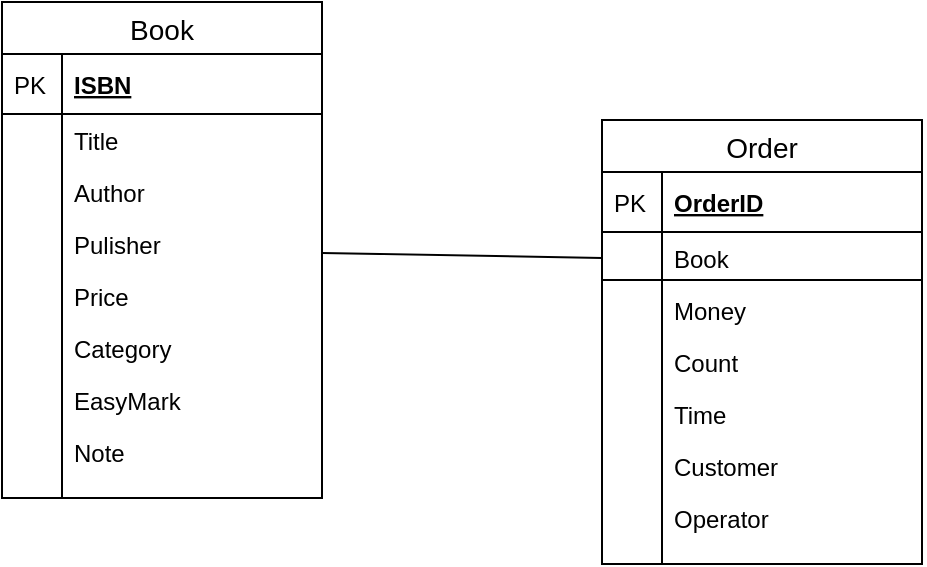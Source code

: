 <mxfile version="13.0.3" type="device"><diagram id="C5RBs43oDa-KdzZeNtuy" name="Page-1"><mxGraphModel dx="865" dy="506" grid="1" gridSize="10" guides="1" tooltips="1" connect="1" arrows="1" fold="1" page="1" pageScale="1" pageWidth="827" pageHeight="1169" math="0" shadow="0"><root><mxCell id="WIyWlLk6GJQsqaUBKTNV-0"/><mxCell id="WIyWlLk6GJQsqaUBKTNV-1" parent="WIyWlLk6GJQsqaUBKTNV-0"/><mxCell id="vjdZg6t-O30L183e12uF-2" value="" style="endArrow=none;html=1;rounded=0;entryX=0;entryY=0.5;entryDx=0;entryDy=0;" edge="1" parent="WIyWlLk6GJQsqaUBKTNV-1" source="vjdZg6t-O30L183e12uF-30" target="vjdZg6t-O30L183e12uF-60"><mxGeometry relative="1" as="geometry"><mxPoint x="310.0" y="204" as="sourcePoint"/><mxPoint x="390" y="204" as="targetPoint"/></mxGeometry></mxCell><mxCell id="vjdZg6t-O30L183e12uF-30" value="Book" style="swimlane;fontStyle=0;childLayout=stackLayout;horizontal=1;startSize=26;horizontalStack=0;resizeParent=1;resizeParentMax=0;resizeLast=0;collapsible=1;marginBottom=0;align=center;fontSize=14;" vertex="1" parent="WIyWlLk6GJQsqaUBKTNV-1"><mxGeometry x="130" y="80" width="160" height="248" as="geometry"/></mxCell><mxCell id="vjdZg6t-O30L183e12uF-31" value="ISBN" style="shape=partialRectangle;top=0;left=0;right=0;bottom=1;align=left;verticalAlign=middle;fillColor=none;spacingLeft=34;spacingRight=4;overflow=hidden;rotatable=0;points=[[0,0.5],[1,0.5]];portConstraint=eastwest;dropTarget=0;fontStyle=5;fontSize=12;" vertex="1" parent="vjdZg6t-O30L183e12uF-30"><mxGeometry y="26" width="160" height="30" as="geometry"/></mxCell><mxCell id="vjdZg6t-O30L183e12uF-32" value="PK" style="shape=partialRectangle;top=0;left=0;bottom=0;fillColor=none;align=left;verticalAlign=middle;spacingLeft=4;spacingRight=4;overflow=hidden;rotatable=0;points=[];portConstraint=eastwest;part=1;fontSize=12;" vertex="1" connectable="0" parent="vjdZg6t-O30L183e12uF-31"><mxGeometry width="30" height="30" as="geometry"/></mxCell><mxCell id="vjdZg6t-O30L183e12uF-33" value="Title" style="shape=partialRectangle;top=0;left=0;right=0;bottom=0;align=left;verticalAlign=top;fillColor=none;spacingLeft=34;spacingRight=4;overflow=hidden;rotatable=0;points=[[0,0.5],[1,0.5]];portConstraint=eastwest;dropTarget=0;fontSize=12;" vertex="1" parent="vjdZg6t-O30L183e12uF-30"><mxGeometry y="56" width="160" height="26" as="geometry"/></mxCell><mxCell id="vjdZg6t-O30L183e12uF-34" value="" style="shape=partialRectangle;top=0;left=0;bottom=0;fillColor=none;align=left;verticalAlign=top;spacingLeft=4;spacingRight=4;overflow=hidden;rotatable=0;points=[];portConstraint=eastwest;part=1;fontSize=12;" vertex="1" connectable="0" parent="vjdZg6t-O30L183e12uF-33"><mxGeometry width="30" height="26" as="geometry"/></mxCell><mxCell id="vjdZg6t-O30L183e12uF-35" value="Author" style="shape=partialRectangle;top=0;left=0;right=0;bottom=0;align=left;verticalAlign=top;fillColor=none;spacingLeft=34;spacingRight=4;overflow=hidden;rotatable=0;points=[[0,0.5],[1,0.5]];portConstraint=eastwest;dropTarget=0;fontSize=12;" vertex="1" parent="vjdZg6t-O30L183e12uF-30"><mxGeometry y="82" width="160" height="26" as="geometry"/></mxCell><mxCell id="vjdZg6t-O30L183e12uF-36" value="" style="shape=partialRectangle;top=0;left=0;bottom=0;fillColor=none;align=left;verticalAlign=top;spacingLeft=4;spacingRight=4;overflow=hidden;rotatable=0;points=[];portConstraint=eastwest;part=1;fontSize=12;" vertex="1" connectable="0" parent="vjdZg6t-O30L183e12uF-35"><mxGeometry width="30" height="26" as="geometry"/></mxCell><mxCell id="vjdZg6t-O30L183e12uF-37" value="Pulisher" style="shape=partialRectangle;top=0;left=0;right=0;bottom=0;align=left;verticalAlign=top;fillColor=none;spacingLeft=34;spacingRight=4;overflow=hidden;rotatable=0;points=[[0,0.5],[1,0.5]];portConstraint=eastwest;dropTarget=0;fontSize=12;" vertex="1" parent="vjdZg6t-O30L183e12uF-30"><mxGeometry y="108" width="160" height="26" as="geometry"/></mxCell><mxCell id="vjdZg6t-O30L183e12uF-38" value="" style="shape=partialRectangle;top=0;left=0;bottom=0;fillColor=none;align=left;verticalAlign=top;spacingLeft=4;spacingRight=4;overflow=hidden;rotatable=0;points=[];portConstraint=eastwest;part=1;fontSize=12;" vertex="1" connectable="0" parent="vjdZg6t-O30L183e12uF-37"><mxGeometry width="30" height="26" as="geometry"/></mxCell><mxCell id="vjdZg6t-O30L183e12uF-43" value="Price&#10;" style="shape=partialRectangle;top=0;left=0;right=0;bottom=0;align=left;verticalAlign=top;fillColor=none;spacingLeft=34;spacingRight=4;overflow=hidden;rotatable=0;points=[[0,0.5],[1,0.5]];portConstraint=eastwest;dropTarget=0;fontSize=12;" vertex="1" parent="vjdZg6t-O30L183e12uF-30"><mxGeometry y="134" width="160" height="26" as="geometry"/></mxCell><mxCell id="vjdZg6t-O30L183e12uF-44" value="" style="shape=partialRectangle;top=0;left=0;bottom=0;fillColor=none;align=left;verticalAlign=top;spacingLeft=4;spacingRight=4;overflow=hidden;rotatable=0;points=[];portConstraint=eastwest;part=1;fontSize=12;" vertex="1" connectable="0" parent="vjdZg6t-O30L183e12uF-43"><mxGeometry width="30" height="26" as="geometry"/></mxCell><mxCell id="vjdZg6t-O30L183e12uF-45" value="Category" style="shape=partialRectangle;top=0;left=0;right=0;bottom=0;align=left;verticalAlign=top;fillColor=none;spacingLeft=34;spacingRight=4;overflow=hidden;rotatable=0;points=[[0,0.5],[1,0.5]];portConstraint=eastwest;dropTarget=0;fontSize=12;" vertex="1" parent="vjdZg6t-O30L183e12uF-30"><mxGeometry y="160" width="160" height="26" as="geometry"/></mxCell><mxCell id="vjdZg6t-O30L183e12uF-46" value="" style="shape=partialRectangle;top=0;left=0;bottom=0;fillColor=none;align=left;verticalAlign=top;spacingLeft=4;spacingRight=4;overflow=hidden;rotatable=0;points=[];portConstraint=eastwest;part=1;fontSize=12;" vertex="1" connectable="0" parent="vjdZg6t-O30L183e12uF-45"><mxGeometry width="30" height="26" as="geometry"/></mxCell><mxCell id="vjdZg6t-O30L183e12uF-49" value="EasyMark" style="shape=partialRectangle;top=0;left=0;right=0;bottom=0;align=left;verticalAlign=top;fillColor=none;spacingLeft=34;spacingRight=4;overflow=hidden;rotatable=0;points=[[0,0.5],[1,0.5]];portConstraint=eastwest;dropTarget=0;fontSize=12;" vertex="1" parent="vjdZg6t-O30L183e12uF-30"><mxGeometry y="186" width="160" height="26" as="geometry"/></mxCell><mxCell id="vjdZg6t-O30L183e12uF-50" value="" style="shape=partialRectangle;top=0;left=0;bottom=0;fillColor=none;align=left;verticalAlign=top;spacingLeft=4;spacingRight=4;overflow=hidden;rotatable=0;points=[];portConstraint=eastwest;part=1;fontSize=12;" vertex="1" connectable="0" parent="vjdZg6t-O30L183e12uF-49"><mxGeometry width="30" height="26" as="geometry"/></mxCell><mxCell id="vjdZg6t-O30L183e12uF-47" value="Note" style="shape=partialRectangle;top=0;left=0;right=0;bottom=0;align=left;verticalAlign=top;fillColor=none;spacingLeft=34;spacingRight=4;overflow=hidden;rotatable=0;points=[[0,0.5],[1,0.5]];portConstraint=eastwest;dropTarget=0;fontSize=12;" vertex="1" parent="vjdZg6t-O30L183e12uF-30"><mxGeometry y="212" width="160" height="26" as="geometry"/></mxCell><mxCell id="vjdZg6t-O30L183e12uF-48" value="" style="shape=partialRectangle;top=0;left=0;bottom=0;fillColor=none;align=left;verticalAlign=top;spacingLeft=4;spacingRight=4;overflow=hidden;rotatable=0;points=[];portConstraint=eastwest;part=1;fontSize=12;" vertex="1" connectable="0" parent="vjdZg6t-O30L183e12uF-47"><mxGeometry width="30" height="26" as="geometry"/></mxCell><mxCell id="vjdZg6t-O30L183e12uF-39" value="" style="shape=partialRectangle;top=0;left=0;right=0;bottom=0;align=left;verticalAlign=top;fillColor=none;spacingLeft=34;spacingRight=4;overflow=hidden;rotatable=0;points=[[0,0.5],[1,0.5]];portConstraint=eastwest;dropTarget=0;fontSize=12;" vertex="1" parent="vjdZg6t-O30L183e12uF-30"><mxGeometry y="238" width="160" height="10" as="geometry"/></mxCell><mxCell id="vjdZg6t-O30L183e12uF-40" value="" style="shape=partialRectangle;top=0;left=0;bottom=0;fillColor=none;align=left;verticalAlign=top;spacingLeft=4;spacingRight=4;overflow=hidden;rotatable=0;points=[];portConstraint=eastwest;part=1;fontSize=12;" vertex="1" connectable="0" parent="vjdZg6t-O30L183e12uF-39"><mxGeometry width="30" height="10" as="geometry"/></mxCell><mxCell id="vjdZg6t-O30L183e12uF-57" value="Order" style="swimlane;fontStyle=0;childLayout=stackLayout;horizontal=1;startSize=26;horizontalStack=0;resizeParent=1;resizeParentMax=0;resizeLast=0;collapsible=1;marginBottom=0;align=center;fontSize=14;" vertex="1" parent="WIyWlLk6GJQsqaUBKTNV-1"><mxGeometry x="430" y="139" width="160" height="222" as="geometry"/></mxCell><mxCell id="vjdZg6t-O30L183e12uF-58" value="OrderID" style="shape=partialRectangle;top=0;left=0;right=0;bottom=1;align=left;verticalAlign=middle;fillColor=none;spacingLeft=34;spacingRight=4;overflow=hidden;rotatable=0;points=[[0,0.5],[1,0.5]];portConstraint=eastwest;dropTarget=0;fontStyle=5;fontSize=12;" vertex="1" parent="vjdZg6t-O30L183e12uF-57"><mxGeometry y="26" width="160" height="30" as="geometry"/></mxCell><mxCell id="vjdZg6t-O30L183e12uF-59" value="PK" style="shape=partialRectangle;top=0;left=0;bottom=0;fillColor=none;align=left;verticalAlign=middle;spacingLeft=4;spacingRight=4;overflow=hidden;rotatable=0;points=[];portConstraint=eastwest;part=1;fontSize=12;" vertex="1" connectable="0" parent="vjdZg6t-O30L183e12uF-58"><mxGeometry width="30" height="30" as="geometry"/></mxCell><mxCell id="vjdZg6t-O30L183e12uF-60" value="Book" style="shape=partialRectangle;top=0;left=0;right=0;bottom=0;align=left;verticalAlign=top;fillColor=none;spacingLeft=34;spacingRight=4;overflow=hidden;rotatable=0;points=[[0,0.5],[1,0.5]];portConstraint=eastwest;dropTarget=0;fontSize=12;" vertex="1" parent="vjdZg6t-O30L183e12uF-57"><mxGeometry y="56" width="160" height="26" as="geometry"/></mxCell><mxCell id="vjdZg6t-O30L183e12uF-61" value="" style="shape=partialRectangle;top=0;left=0;bottom=0;fillColor=none;align=left;verticalAlign=top;spacingLeft=4;spacingRight=4;overflow=hidden;rotatable=0;points=[];portConstraint=eastwest;part=1;fontSize=12;" vertex="1" connectable="0" parent="vjdZg6t-O30L183e12uF-60"><mxGeometry width="30" height="26" as="geometry"/></mxCell><mxCell id="vjdZg6t-O30L183e12uF-77" value="" style="endArrow=none;html=1;rounded=0;" edge="1" parent="vjdZg6t-O30L183e12uF-57"><mxGeometry relative="1" as="geometry"><mxPoint y="80" as="sourcePoint"/><mxPoint x="160" y="80" as="targetPoint"/></mxGeometry></mxCell><mxCell id="vjdZg6t-O30L183e12uF-62" value="Money" style="shape=partialRectangle;top=0;left=0;right=0;bottom=0;align=left;verticalAlign=top;fillColor=none;spacingLeft=34;spacingRight=4;overflow=hidden;rotatable=0;points=[[0,0.5],[1,0.5]];portConstraint=eastwest;dropTarget=0;fontSize=12;" vertex="1" parent="vjdZg6t-O30L183e12uF-57"><mxGeometry y="82" width="160" height="26" as="geometry"/></mxCell><mxCell id="vjdZg6t-O30L183e12uF-63" value="" style="shape=partialRectangle;top=0;left=0;bottom=0;fillColor=none;align=left;verticalAlign=top;spacingLeft=4;spacingRight=4;overflow=hidden;rotatable=0;points=[];portConstraint=eastwest;part=1;fontSize=12;" vertex="1" connectable="0" parent="vjdZg6t-O30L183e12uF-62"><mxGeometry width="30" height="26" as="geometry"/></mxCell><mxCell id="vjdZg6t-O30L183e12uF-64" value="Count" style="shape=partialRectangle;top=0;left=0;right=0;bottom=0;align=left;verticalAlign=top;fillColor=none;spacingLeft=34;spacingRight=4;overflow=hidden;rotatable=0;points=[[0,0.5],[1,0.5]];portConstraint=eastwest;dropTarget=0;fontSize=12;" vertex="1" parent="vjdZg6t-O30L183e12uF-57"><mxGeometry y="108" width="160" height="26" as="geometry"/></mxCell><mxCell id="vjdZg6t-O30L183e12uF-65" value="" style="shape=partialRectangle;top=0;left=0;bottom=0;fillColor=none;align=left;verticalAlign=top;spacingLeft=4;spacingRight=4;overflow=hidden;rotatable=0;points=[];portConstraint=eastwest;part=1;fontSize=12;" vertex="1" connectable="0" parent="vjdZg6t-O30L183e12uF-64"><mxGeometry width="30" height="26" as="geometry"/></mxCell><mxCell id="vjdZg6t-O30L183e12uF-66" value="Time" style="shape=partialRectangle;top=0;left=0;right=0;bottom=0;align=left;verticalAlign=top;fillColor=none;spacingLeft=34;spacingRight=4;overflow=hidden;rotatable=0;points=[[0,0.5],[1,0.5]];portConstraint=eastwest;dropTarget=0;fontSize=12;" vertex="1" parent="vjdZg6t-O30L183e12uF-57"><mxGeometry y="134" width="160" height="26" as="geometry"/></mxCell><mxCell id="vjdZg6t-O30L183e12uF-67" value="" style="shape=partialRectangle;top=0;left=0;bottom=0;fillColor=none;align=left;verticalAlign=top;spacingLeft=4;spacingRight=4;overflow=hidden;rotatable=0;points=[];portConstraint=eastwest;part=1;fontSize=12;" vertex="1" connectable="0" parent="vjdZg6t-O30L183e12uF-66"><mxGeometry width="30" height="26" as="geometry"/></mxCell><mxCell id="vjdZg6t-O30L183e12uF-68" value="Customer" style="shape=partialRectangle;top=0;left=0;right=0;bottom=0;align=left;verticalAlign=top;fillColor=none;spacingLeft=34;spacingRight=4;overflow=hidden;rotatable=0;points=[[0,0.5],[1,0.5]];portConstraint=eastwest;dropTarget=0;fontSize=12;" vertex="1" parent="vjdZg6t-O30L183e12uF-57"><mxGeometry y="160" width="160" height="26" as="geometry"/></mxCell><mxCell id="vjdZg6t-O30L183e12uF-69" value="" style="shape=partialRectangle;top=0;left=0;bottom=0;fillColor=none;align=left;verticalAlign=top;spacingLeft=4;spacingRight=4;overflow=hidden;rotatable=0;points=[];portConstraint=eastwest;part=1;fontSize=12;" vertex="1" connectable="0" parent="vjdZg6t-O30L183e12uF-68"><mxGeometry width="30" height="26" as="geometry"/></mxCell><mxCell id="vjdZg6t-O30L183e12uF-70" value="Operator" style="shape=partialRectangle;top=0;left=0;right=0;bottom=0;align=left;verticalAlign=top;fillColor=none;spacingLeft=34;spacingRight=4;overflow=hidden;rotatable=0;points=[[0,0.5],[1,0.5]];portConstraint=eastwest;dropTarget=0;fontSize=12;" vertex="1" parent="vjdZg6t-O30L183e12uF-57"><mxGeometry y="186" width="160" height="26" as="geometry"/></mxCell><mxCell id="vjdZg6t-O30L183e12uF-71" value="" style="shape=partialRectangle;top=0;left=0;bottom=0;fillColor=none;align=left;verticalAlign=top;spacingLeft=4;spacingRight=4;overflow=hidden;rotatable=0;points=[];portConstraint=eastwest;part=1;fontSize=12;" vertex="1" connectable="0" parent="vjdZg6t-O30L183e12uF-70"><mxGeometry width="30" height="26" as="geometry"/></mxCell><mxCell id="vjdZg6t-O30L183e12uF-74" value="" style="shape=partialRectangle;top=0;left=0;right=0;bottom=0;align=left;verticalAlign=top;fillColor=none;spacingLeft=34;spacingRight=4;overflow=hidden;rotatable=0;points=[[0,0.5],[1,0.5]];portConstraint=eastwest;dropTarget=0;fontSize=12;" vertex="1" parent="vjdZg6t-O30L183e12uF-57"><mxGeometry y="212" width="160" height="10" as="geometry"/></mxCell><mxCell id="vjdZg6t-O30L183e12uF-75" value="" style="shape=partialRectangle;top=0;left=0;bottom=0;fillColor=none;align=left;verticalAlign=top;spacingLeft=4;spacingRight=4;overflow=hidden;rotatable=0;points=[];portConstraint=eastwest;part=1;fontSize=12;" vertex="1" connectable="0" parent="vjdZg6t-O30L183e12uF-74"><mxGeometry width="30" height="10" as="geometry"/></mxCell></root></mxGraphModel></diagram></mxfile>